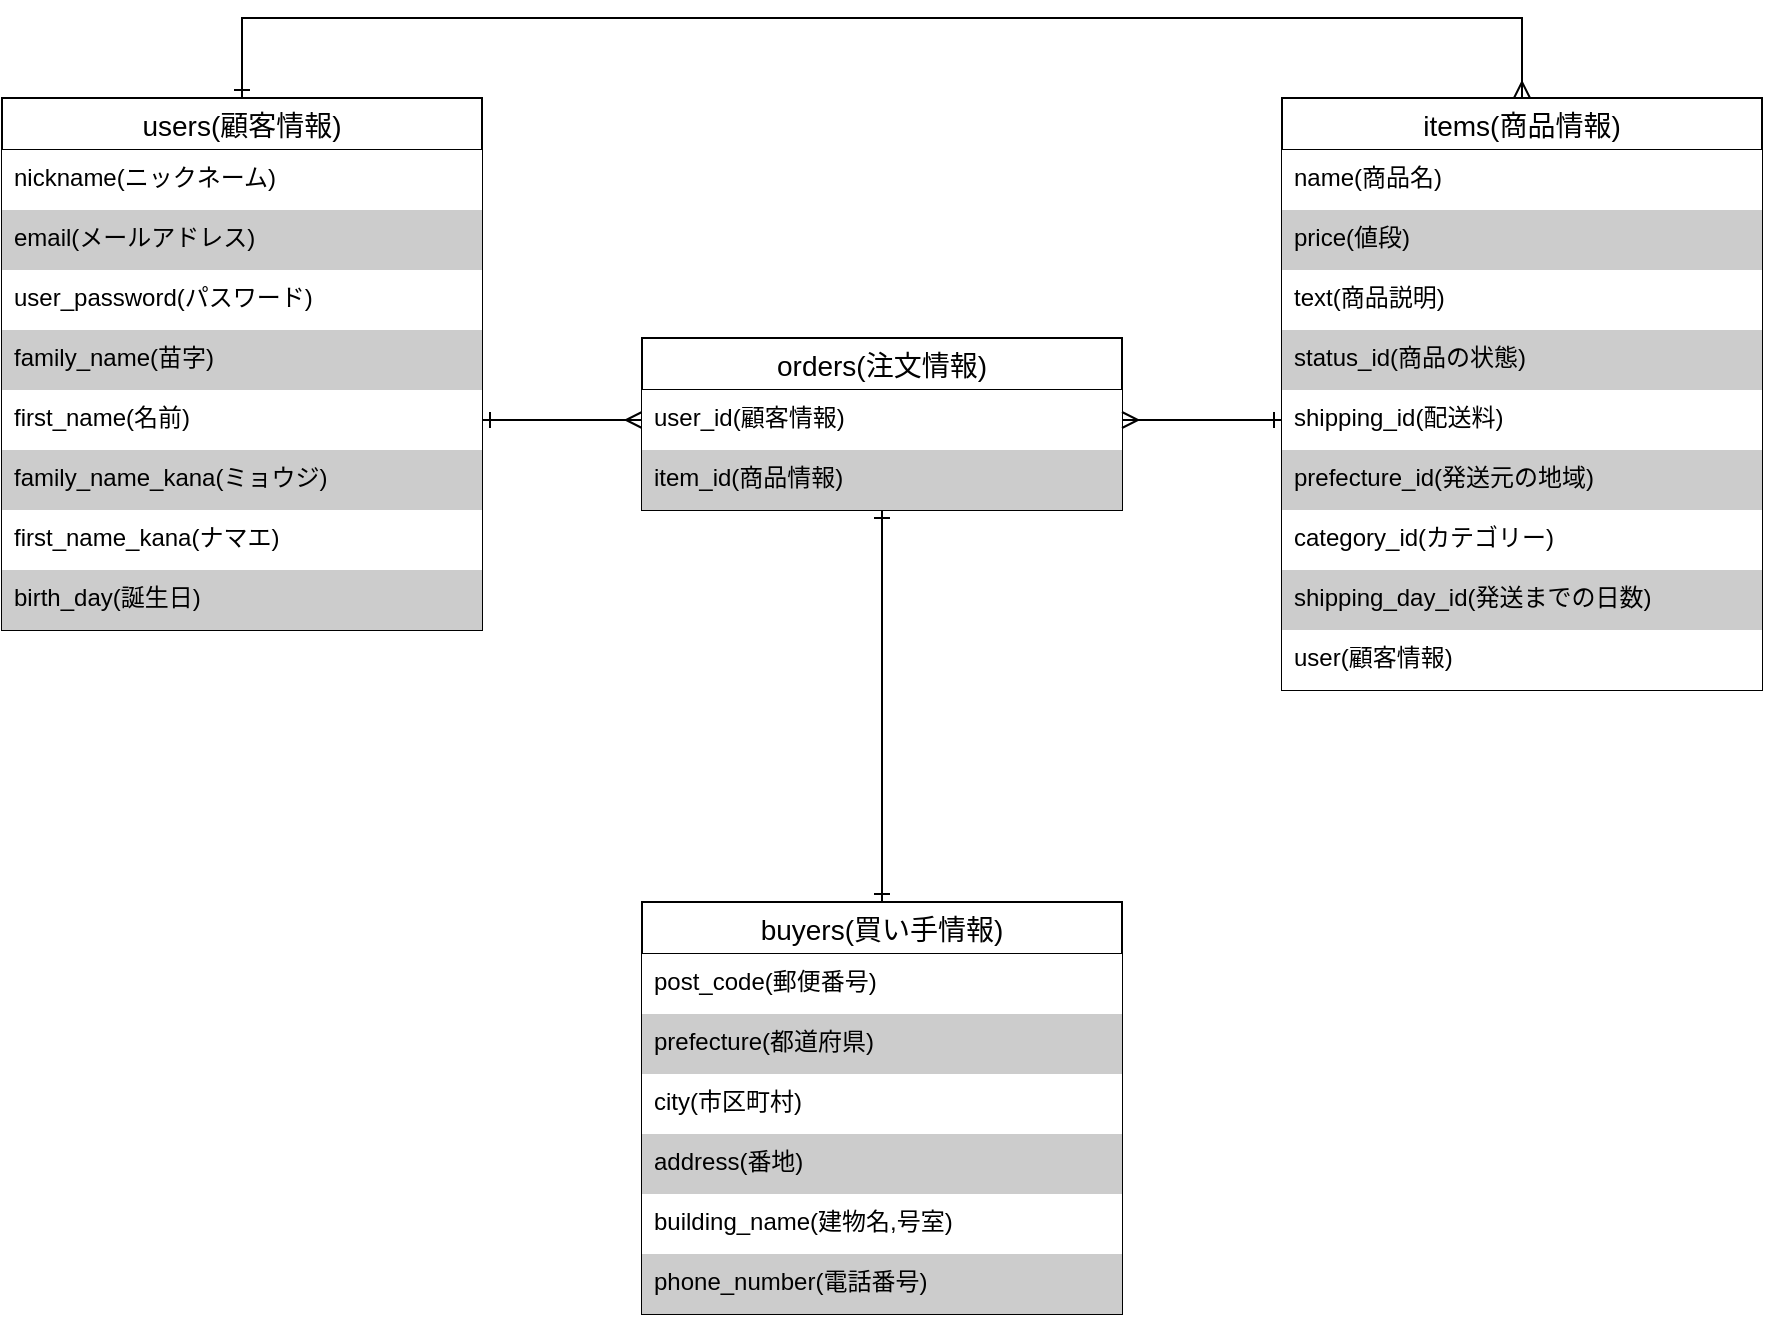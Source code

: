 <mxfile>
    <diagram id="dXNAcIZOsUquk1LKy1af" name="ページ1">
        <mxGraphModel dx="932" dy="237" grid="1" gridSize="10" guides="1" tooltips="1" connect="1" arrows="1" fold="1" page="1" pageScale="1" pageWidth="1169" pageHeight="1654" math="0" shadow="0">
            <root>
                <mxCell id="0"/>
                <mxCell id="1" parent="0"/>
                <mxCell id="239" style="edgeStyle=none;rounded=0;orthogonalLoop=1;jettySize=auto;html=1;startArrow=ERone;startFill=0;endArrow=ERmany;endFill=0;" parent="1" target="224" edge="1">
                    <mxGeometry relative="1" as="geometry">
                        <mxPoint x="280" y="241" as="sourcePoint"/>
                    </mxGeometry>
                </mxCell>
                <mxCell id="244" style="edgeStyle=elbowEdgeStyle;rounded=0;orthogonalLoop=1;jettySize=auto;elbow=vertical;html=1;startArrow=ERone;startFill=0;endArrow=ERmany;endFill=0;entryX=0.5;entryY=0;entryDx=0;entryDy=0;" parent="1" source="146" target="187" edge="1">
                    <mxGeometry relative="1" as="geometry">
                        <mxPoint x="800" y="70" as="targetPoint"/>
                        <Array as="points">
                            <mxPoint x="490" y="40"/>
                        </Array>
                    </mxGeometry>
                </mxCell>
                <mxCell id="146" value="users(顧客情報)" style="swimlane;fontStyle=0;childLayout=stackLayout;horizontal=1;startSize=26;horizontalStack=0;resizeParent=1;resizeParentMax=0;resizeLast=0;collapsible=1;marginBottom=0;align=center;fontSize=14;rounded=0;gradientColor=none;fillColor=#FFFFFF;strokeColor=#000000;fontColor=#000000;" parent="1" vertex="1">
                    <mxGeometry x="40" y="80" width="240" height="266" as="geometry">
                        <mxRectangle x="40" y="40" width="50" height="26" as="alternateBounds"/>
                    </mxGeometry>
                </mxCell>
                <mxCell id="147" value="nickname(ニックネーム)" style="text;strokeColor=none;spacingLeft=4;spacingRight=4;overflow=hidden;rotatable=0;points=[[0,0.5],[1,0.5]];portConstraint=eastwest;fontSize=12;shadow=0;fillColor=#FFFFFF;fontColor=#000000;" parent="146" vertex="1">
                    <mxGeometry y="26" width="240" height="30" as="geometry"/>
                </mxCell>
                <mxCell id="148" value="email(メールアドレス)" style="text;strokeColor=none;spacingLeft=4;spacingRight=4;overflow=hidden;rotatable=0;points=[[0,0.5],[1,0.5]];portConstraint=eastwest;fontSize=12;fillColor=#CCCCCC;fontColor=#000000;" parent="146" vertex="1">
                    <mxGeometry y="56" width="240" height="30" as="geometry"/>
                </mxCell>
                <mxCell id="149" value="user_password(パスワード)" style="text;strokeColor=none;spacingLeft=4;spacingRight=4;overflow=hidden;rotatable=0;points=[[0,0.5],[1,0.5]];portConstraint=eastwest;fontSize=12;fillColor=#FFFFFF;fontColor=#000000;" parent="146" vertex="1">
                    <mxGeometry y="86" width="240" height="30" as="geometry"/>
                </mxCell>
                <mxCell id="152" value="family_name(苗字)" style="text;strokeColor=none;spacingLeft=4;spacingRight=4;overflow=hidden;rotatable=0;points=[[0,0.5],[1,0.5]];portConstraint=eastwest;fontSize=12;fontColor=#000000;fillColor=#CCCCCC;" parent="146" vertex="1">
                    <mxGeometry y="116" width="240" height="30" as="geometry"/>
                </mxCell>
                <mxCell id="153" value="first_name(名前)" style="text;strokeColor=none;spacingLeft=4;spacingRight=4;overflow=hidden;rotatable=0;points=[[0,0.5],[1,0.5]];portConstraint=eastwest;fontSize=12;fontColor=#000000;fillColor=#FFFFFF;" parent="146" vertex="1">
                    <mxGeometry y="146" width="240" height="30" as="geometry"/>
                </mxCell>
                <mxCell id="154" value="family_name_kana(ミョウジ)" style="text;strokeColor=none;spacingLeft=4;spacingRight=4;overflow=hidden;rotatable=0;points=[[0,0.5],[1,0.5]];portConstraint=eastwest;fontSize=12;fontColor=#000000;fillColor=#CCCCCC;" parent="146" vertex="1">
                    <mxGeometry y="176" width="240" height="30" as="geometry"/>
                </mxCell>
                <mxCell id="155" value="first_name_kana(ナマエ)" style="text;strokeColor=none;spacingLeft=4;spacingRight=4;overflow=hidden;rotatable=0;points=[[0,0.5],[1,0.5]];portConstraint=eastwest;fontSize=12;fontColor=#000000;fillColor=#FFFFFF;" parent="146" vertex="1">
                    <mxGeometry y="206" width="240" height="30" as="geometry"/>
                </mxCell>
                <mxCell id="156" value="birth_day(誕生日)" style="text;strokeColor=none;spacingLeft=4;spacingRight=4;overflow=hidden;rotatable=0;points=[[0,0.5],[1,0.5]];portConstraint=eastwest;fontSize=12;fontColor=#000000;fillColor=#CCCCCC;" parent="146" vertex="1">
                    <mxGeometry y="236" width="240" height="30" as="geometry"/>
                </mxCell>
                <mxCell id="241" style="edgeStyle=none;rounded=0;orthogonalLoop=1;jettySize=auto;html=1;startArrow=ERone;startFill=0;endArrow=ERone;endFill=0;" parent="1" source="169" target="223" edge="1">
                    <mxGeometry relative="1" as="geometry"/>
                </mxCell>
                <mxCell id="169" value="buyers(買い手情報)" style="swimlane;fontStyle=0;childLayout=stackLayout;horizontal=1;startSize=26;horizontalStack=0;resizeParent=1;resizeParentMax=0;resizeLast=0;collapsible=1;marginBottom=0;align=center;fontSize=14;rounded=0;gradientColor=none;fillColor=#FFFFFF;strokeColor=#000000;fontColor=#000000;" parent="1" vertex="1">
                    <mxGeometry x="360" y="482" width="240" height="206" as="geometry">
                        <mxRectangle x="40" y="40" width="50" height="26" as="alternateBounds"/>
                    </mxGeometry>
                </mxCell>
                <mxCell id="175" value="post_code(郵便番号)" style="text;strokeColor=none;spacingLeft=4;spacingRight=4;overflow=hidden;rotatable=0;points=[[0,0.5],[1,0.5]];portConstraint=eastwest;fontSize=12;fontColor=#000000;fillColor=#FFFFFF;" parent="169" vertex="1">
                    <mxGeometry y="26" width="240" height="30" as="geometry"/>
                </mxCell>
                <mxCell id="176" value="prefecture(都道府県)" style="text;strokeColor=none;spacingLeft=4;spacingRight=4;overflow=hidden;rotatable=0;points=[[0,0.5],[1,0.5]];portConstraint=eastwest;fontSize=12;fontColor=#000000;fillColor=#CCCCCC;" parent="169" vertex="1">
                    <mxGeometry y="56" width="240" height="30" as="geometry"/>
                </mxCell>
                <mxCell id="177" value="city(市区町村)" style="text;strokeColor=none;spacingLeft=4;spacingRight=4;overflow=hidden;rotatable=0;points=[[0,0.5],[1,0.5]];portConstraint=eastwest;fontSize=12;fontColor=#000000;fillColor=#FFFFFF;" parent="169" vertex="1">
                    <mxGeometry y="86" width="240" height="30" as="geometry"/>
                </mxCell>
                <mxCell id="178" value="address(番地)" style="text;strokeColor=none;spacingLeft=4;spacingRight=4;overflow=hidden;rotatable=0;points=[[0,0.5],[1,0.5]];portConstraint=eastwest;fontSize=12;fontColor=#000000;fillColor=#CCCCCC;" parent="169" vertex="1">
                    <mxGeometry y="116" width="240" height="30" as="geometry"/>
                </mxCell>
                <mxCell id="179" value="building_name(建物名,号室)" style="text;strokeColor=none;spacingLeft=4;spacingRight=4;overflow=hidden;rotatable=0;points=[[0,0.5],[1,0.5]];portConstraint=eastwest;fontSize=12;fontColor=#000000;fillColor=#FFFFFF;" parent="169" vertex="1">
                    <mxGeometry y="146" width="240" height="30" as="geometry"/>
                </mxCell>
                <mxCell id="180" value="phone_number(電話番号)" style="text;strokeColor=none;spacingLeft=4;spacingRight=4;overflow=hidden;rotatable=0;points=[[0,0.5],[1,0.5]];portConstraint=eastwest;fontSize=12;fontColor=#000000;fillColor=#CCCCCC;" parent="169" vertex="1">
                    <mxGeometry y="176" width="240" height="30" as="geometry"/>
                </mxCell>
                <mxCell id="187" value="items(商品情報)" style="swimlane;fontStyle=0;childLayout=stackLayout;horizontal=1;startSize=26;horizontalStack=0;resizeParent=1;resizeParentMax=0;resizeLast=0;collapsible=1;marginBottom=0;align=center;fontSize=14;rounded=0;gradientColor=none;fillColor=#FFFFFF;strokeColor=#000000;fontColor=#000000;" parent="1" vertex="1">
                    <mxGeometry x="680" y="80" width="240" height="296" as="geometry">
                        <mxRectangle x="40" y="40" width="50" height="26" as="alternateBounds"/>
                    </mxGeometry>
                </mxCell>
                <mxCell id="188" value="name(商品名)" style="text;strokeColor=none;spacingLeft=4;spacingRight=4;overflow=hidden;rotatable=0;points=[[0,0.5],[1,0.5]];portConstraint=eastwest;fontSize=12;shadow=0;fillColor=#FFFFFF;fontColor=#000000;" parent="187" vertex="1">
                    <mxGeometry y="26" width="240" height="30" as="geometry"/>
                </mxCell>
                <mxCell id="189" value="price(値段)" style="text;strokeColor=none;spacingLeft=4;spacingRight=4;overflow=hidden;rotatable=0;points=[[0,0.5],[1,0.5]];portConstraint=eastwest;fontSize=12;fillColor=#CCCCCC;fontColor=#000000;" parent="187" vertex="1">
                    <mxGeometry y="56" width="240" height="30" as="geometry"/>
                </mxCell>
                <mxCell id="190" value="text(商品説明)" style="text;strokeColor=none;spacingLeft=4;spacingRight=4;overflow=hidden;rotatable=0;points=[[0,0.5],[1,0.5]];portConstraint=eastwest;fontSize=12;fillColor=#FFFFFF;fontColor=#000000;" parent="187" vertex="1">
                    <mxGeometry y="86" width="240" height="30" as="geometry"/>
                </mxCell>
                <mxCell id="191" value="status_id(商品の状態)" style="text;strokeColor=none;spacingLeft=4;spacingRight=4;overflow=hidden;rotatable=0;points=[[0,0.5],[1,0.5]];portConstraint=eastwest;fontSize=12;fillColor=#CCCCCC;fontColor=#000000;" parent="187" vertex="1">
                    <mxGeometry y="116" width="240" height="30" as="geometry"/>
                </mxCell>
                <mxCell id="195" value="shipping_id(配送料)" style="text;strokeColor=none;spacingLeft=4;spacingRight=4;overflow=hidden;rotatable=0;points=[[0,0.5],[1,0.5]];portConstraint=eastwest;fontSize=12;fontColor=#000000;fillColor=#FFFFFF;" parent="187" vertex="1">
                    <mxGeometry y="146" width="240" height="30" as="geometry"/>
                </mxCell>
                <mxCell id="196" value="prefecture_id(発送元の地域)" style="text;strokeColor=none;spacingLeft=4;spacingRight=4;overflow=hidden;rotatable=0;points=[[0,0.5],[1,0.5]];portConstraint=eastwest;fontSize=12;fontColor=#000000;fillColor=#CCCCCC;" parent="187" vertex="1">
                    <mxGeometry y="176" width="240" height="30" as="geometry"/>
                </mxCell>
                <mxCell id="198" value="category_id(カテゴリー)" style="text;strokeColor=none;spacingLeft=4;spacingRight=4;overflow=hidden;rotatable=0;points=[[0,0.5],[1,0.5]];portConstraint=eastwest;fontSize=12;fontColor=#000000;fillColor=#FFFFFF;" parent="187" vertex="1">
                    <mxGeometry y="206" width="240" height="30" as="geometry"/>
                </mxCell>
                <mxCell id="199" value="shipping_day_id(発送までの日数)" style="text;strokeColor=none;spacingLeft=4;spacingRight=4;overflow=hidden;rotatable=0;points=[[0,0.5],[1,0.5]];portConstraint=eastwest;fontSize=12;fillColor=#CCCCCC;fontColor=#000000;" parent="187" vertex="1">
                    <mxGeometry y="236" width="240" height="30" as="geometry"/>
                </mxCell>
                <mxCell id="200" value="user(顧客情報)" style="text;strokeColor=none;spacingLeft=4;spacingRight=4;overflow=hidden;rotatable=0;points=[[0,0.5],[1,0.5]];portConstraint=eastwest;fontSize=12;fontColor=#000000;fillColor=#FFFFFF;" parent="187" vertex="1">
                    <mxGeometry y="266" width="240" height="30" as="geometry"/>
                </mxCell>
                <mxCell id="223" value="orders(注文情報)" style="swimlane;fontStyle=0;childLayout=stackLayout;horizontal=1;startSize=26;horizontalStack=0;resizeParent=1;resizeParentMax=0;resizeLast=0;collapsible=1;marginBottom=0;align=center;fontSize=14;rounded=0;gradientColor=none;fillColor=#FFFFFF;strokeColor=#000000;fontColor=#000000;" parent="1" vertex="1">
                    <mxGeometry x="360" y="200" width="240" height="86" as="geometry">
                        <mxRectangle x="40" y="40" width="50" height="26" as="alternateBounds"/>
                    </mxGeometry>
                </mxCell>
                <mxCell id="224" value="user_id(顧客情報)" style="text;strokeColor=none;spacingLeft=4;spacingRight=4;overflow=hidden;rotatable=0;points=[[0,0.5],[1,0.5]];portConstraint=eastwest;fontSize=12;shadow=0;fillColor=#FFFFFF;fontColor=#000000;" parent="223" vertex="1">
                    <mxGeometry y="26" width="240" height="30" as="geometry"/>
                </mxCell>
                <mxCell id="225" value="item_id(商品情報)" style="text;strokeColor=none;spacingLeft=4;spacingRight=4;overflow=hidden;rotatable=0;points=[[0,0.5],[1,0.5]];portConstraint=eastwest;fontSize=12;fillColor=#CCCCCC;fontColor=#000000;" parent="223" vertex="1">
                    <mxGeometry y="56" width="240" height="30" as="geometry"/>
                </mxCell>
                <mxCell id="238" style="edgeStyle=none;rounded=0;orthogonalLoop=1;jettySize=auto;html=1;exitX=0.5;exitY=0;exitDx=0;exitDy=0;startArrow=ERone;startFill=0;endArrow=ERone;endFill=0;" parent="1" source="223" target="223" edge="1">
                    <mxGeometry relative="1" as="geometry"/>
                </mxCell>
                <mxCell id="240" style="edgeStyle=none;rounded=0;orthogonalLoop=1;jettySize=auto;html=1;startArrow=ERone;startFill=0;endArrow=ERmany;endFill=0;exitX=0;exitY=0.5;exitDx=0;exitDy=0;" parent="1" target="224" edge="1">
                    <mxGeometry relative="1" as="geometry">
                        <mxPoint x="600.0" y="201" as="targetPoint"/>
                        <mxPoint x="680.0" y="241" as="sourcePoint"/>
                    </mxGeometry>
                </mxCell>
            </root>
        </mxGraphModel>
    </diagram>
</mxfile>